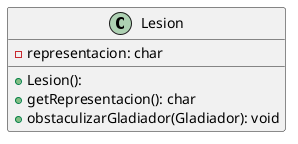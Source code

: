 @startuml
skinparam linetype ortho

class Lesion {
  + Lesion():
  - representacion: char
  + getRepresentacion(): char
  + obstaculizarGladiador(Gladiador): void
}

@enduml
